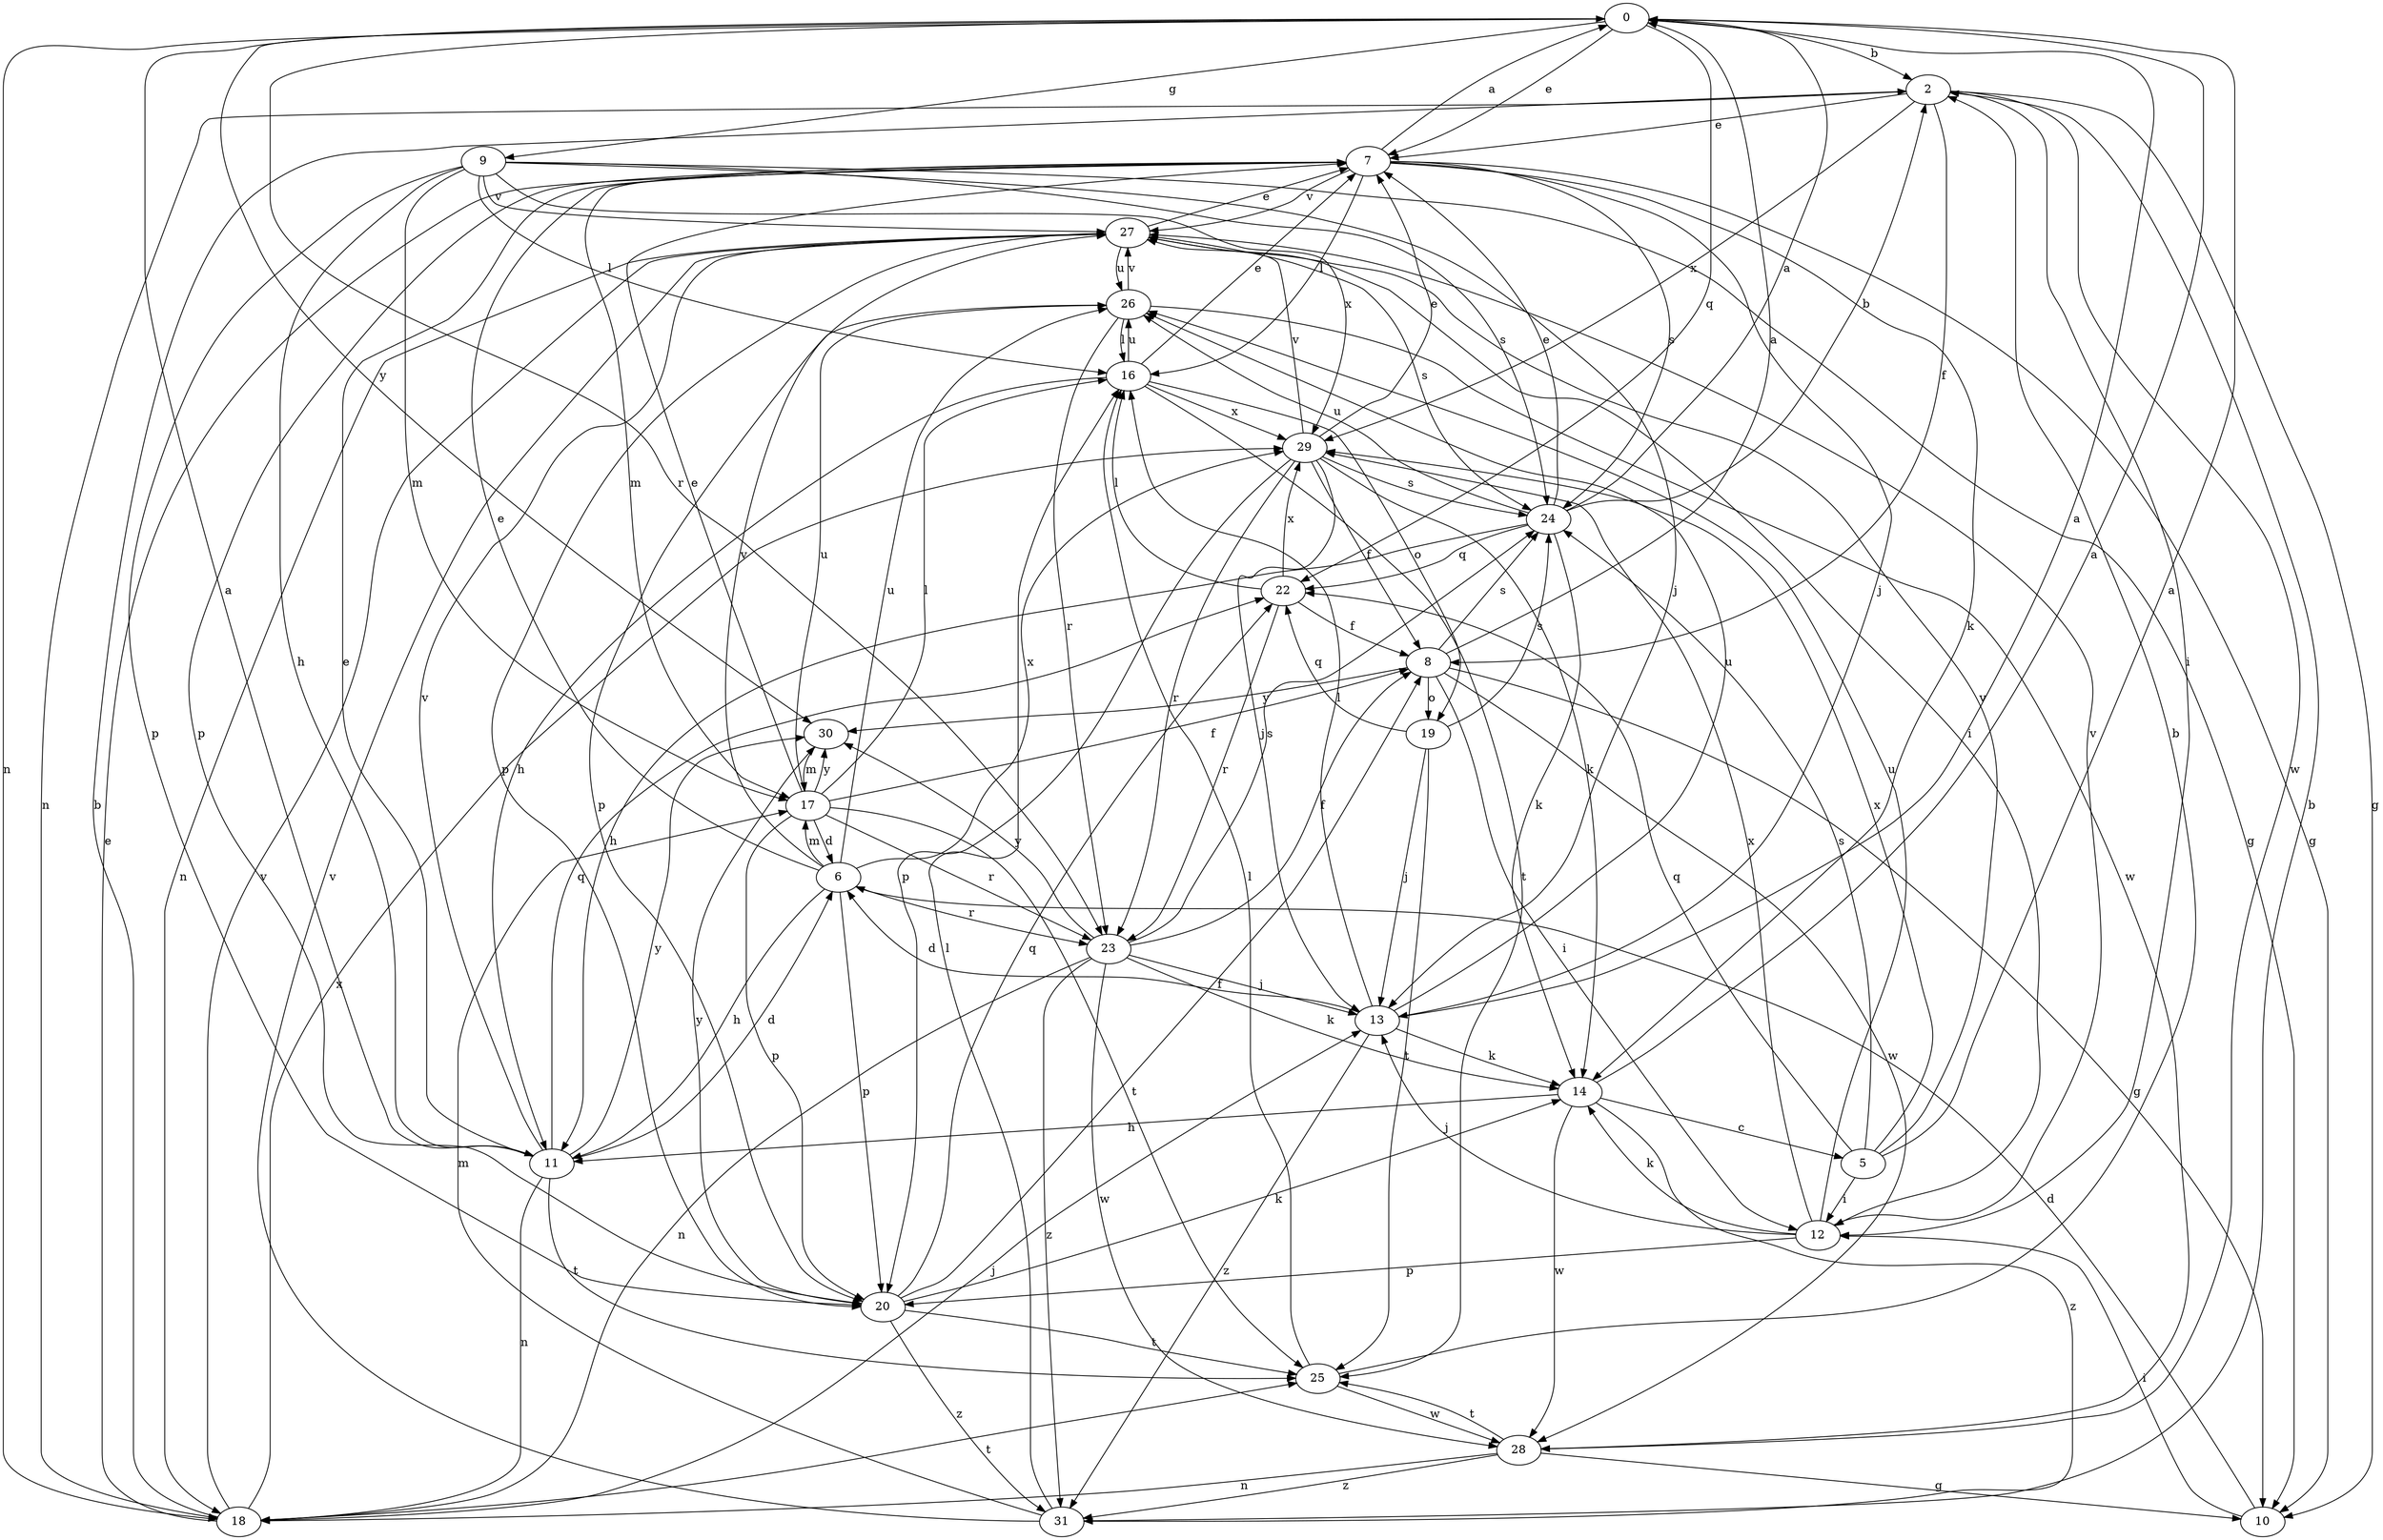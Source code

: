 strict digraph  {
0;
2;
5;
6;
7;
8;
9;
10;
11;
12;
13;
14;
16;
17;
18;
19;
20;
22;
23;
24;
25;
26;
27;
28;
29;
30;
31;
0 -> 2  [label=b];
0 -> 7  [label=e];
0 -> 9  [label=g];
0 -> 18  [label=n];
0 -> 22  [label=q];
0 -> 23  [label=r];
0 -> 30  [label=y];
2 -> 7  [label=e];
2 -> 8  [label=f];
2 -> 10  [label=g];
2 -> 12  [label=i];
2 -> 18  [label=n];
2 -> 28  [label=w];
2 -> 29  [label=x];
5 -> 0  [label=a];
5 -> 12  [label=i];
5 -> 22  [label=q];
5 -> 24  [label=s];
5 -> 27  [label=v];
5 -> 29  [label=x];
6 -> 7  [label=e];
6 -> 11  [label=h];
6 -> 17  [label=m];
6 -> 20  [label=p];
6 -> 23  [label=r];
6 -> 26  [label=u];
6 -> 27  [label=v];
6 -> 29  [label=x];
7 -> 0  [label=a];
7 -> 10  [label=g];
7 -> 13  [label=j];
7 -> 14  [label=k];
7 -> 16  [label=l];
7 -> 17  [label=m];
7 -> 20  [label=p];
7 -> 24  [label=s];
7 -> 27  [label=v];
8 -> 0  [label=a];
8 -> 10  [label=g];
8 -> 12  [label=i];
8 -> 19  [label=o];
8 -> 24  [label=s];
8 -> 28  [label=w];
8 -> 30  [label=y];
9 -> 10  [label=g];
9 -> 11  [label=h];
9 -> 13  [label=j];
9 -> 16  [label=l];
9 -> 17  [label=m];
9 -> 20  [label=p];
9 -> 24  [label=s];
9 -> 27  [label=v];
9 -> 29  [label=x];
10 -> 6  [label=d];
10 -> 12  [label=i];
11 -> 0  [label=a];
11 -> 6  [label=d];
11 -> 7  [label=e];
11 -> 18  [label=n];
11 -> 22  [label=q];
11 -> 25  [label=t];
11 -> 27  [label=v];
11 -> 30  [label=y];
12 -> 13  [label=j];
12 -> 14  [label=k];
12 -> 20  [label=p];
12 -> 26  [label=u];
12 -> 27  [label=v];
12 -> 29  [label=x];
13 -> 0  [label=a];
13 -> 6  [label=d];
13 -> 14  [label=k];
13 -> 16  [label=l];
13 -> 26  [label=u];
13 -> 31  [label=z];
14 -> 0  [label=a];
14 -> 5  [label=c];
14 -> 11  [label=h];
14 -> 28  [label=w];
14 -> 31  [label=z];
16 -> 7  [label=e];
16 -> 11  [label=h];
16 -> 19  [label=o];
16 -> 25  [label=t];
16 -> 26  [label=u];
16 -> 29  [label=x];
17 -> 6  [label=d];
17 -> 7  [label=e];
17 -> 8  [label=f];
17 -> 16  [label=l];
17 -> 20  [label=p];
17 -> 23  [label=r];
17 -> 25  [label=t];
17 -> 26  [label=u];
17 -> 30  [label=y];
18 -> 2  [label=b];
18 -> 7  [label=e];
18 -> 13  [label=j];
18 -> 25  [label=t];
18 -> 27  [label=v];
18 -> 29  [label=x];
19 -> 13  [label=j];
19 -> 22  [label=q];
19 -> 24  [label=s];
19 -> 25  [label=t];
20 -> 8  [label=f];
20 -> 14  [label=k];
20 -> 22  [label=q];
20 -> 25  [label=t];
20 -> 30  [label=y];
20 -> 31  [label=z];
22 -> 8  [label=f];
22 -> 16  [label=l];
22 -> 23  [label=r];
22 -> 29  [label=x];
23 -> 8  [label=f];
23 -> 13  [label=j];
23 -> 14  [label=k];
23 -> 18  [label=n];
23 -> 24  [label=s];
23 -> 28  [label=w];
23 -> 30  [label=y];
23 -> 31  [label=z];
24 -> 0  [label=a];
24 -> 2  [label=b];
24 -> 7  [label=e];
24 -> 11  [label=h];
24 -> 14  [label=k];
24 -> 22  [label=q];
24 -> 26  [label=u];
25 -> 2  [label=b];
25 -> 16  [label=l];
25 -> 28  [label=w];
26 -> 16  [label=l];
26 -> 20  [label=p];
26 -> 23  [label=r];
26 -> 27  [label=v];
26 -> 28  [label=w];
27 -> 7  [label=e];
27 -> 12  [label=i];
27 -> 18  [label=n];
27 -> 20  [label=p];
27 -> 24  [label=s];
27 -> 26  [label=u];
28 -> 10  [label=g];
28 -> 18  [label=n];
28 -> 25  [label=t];
28 -> 31  [label=z];
29 -> 7  [label=e];
29 -> 8  [label=f];
29 -> 13  [label=j];
29 -> 14  [label=k];
29 -> 20  [label=p];
29 -> 23  [label=r];
29 -> 24  [label=s];
29 -> 27  [label=v];
30 -> 17  [label=m];
31 -> 2  [label=b];
31 -> 16  [label=l];
31 -> 17  [label=m];
31 -> 27  [label=v];
}
